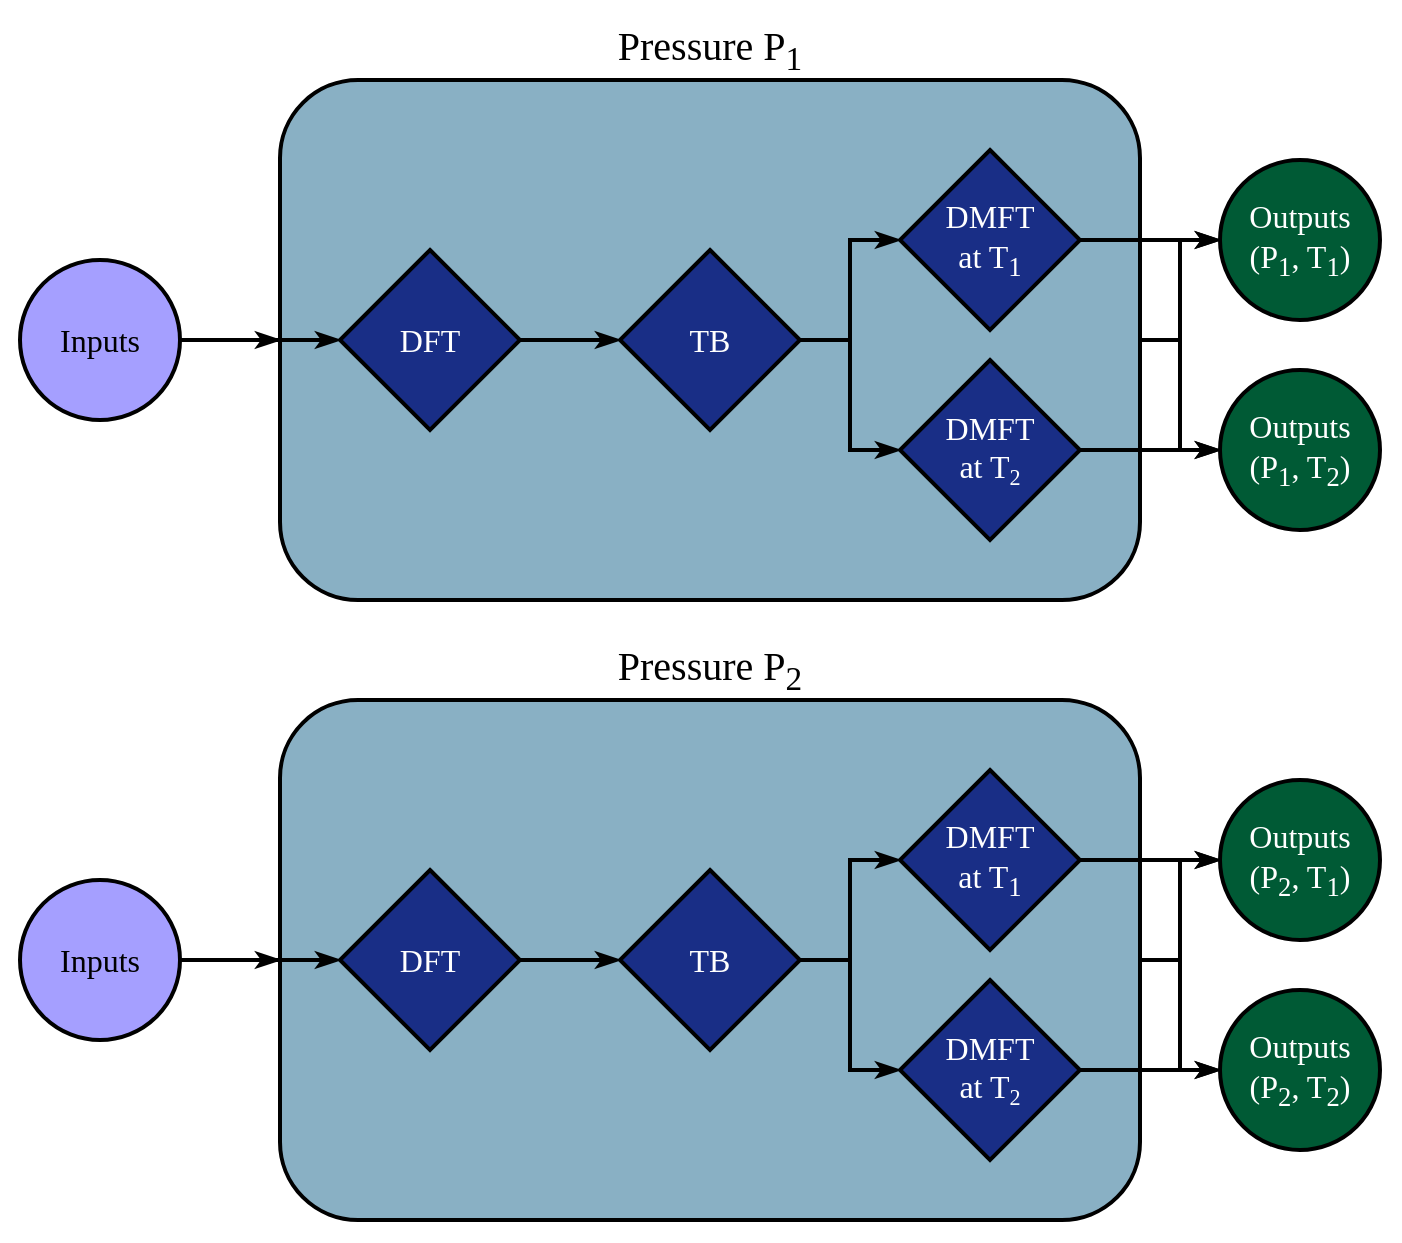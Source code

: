 <mxfile version="24.5.3" type="device">
  <diagram name="Page-1" id="vUJvHMVq9Ax0yadY_CV4">
    <mxGraphModel dx="3284" dy="1923" grid="1" gridSize="10" guides="1" tooltips="1" connect="1" arrows="1" fold="1" page="1" pageScale="1" pageWidth="850" pageHeight="1100" math="0" shadow="0">
      <root>
        <mxCell id="0" />
        <mxCell id="1" parent="0" />
        <mxCell id="dMwncB3rOMwtxvETH3Yq-2" value="" style="rounded=0;whiteSpace=wrap;html=1;strokeColor=none;" vertex="1" parent="1">
          <mxGeometry x="40" y="10" width="700" height="620" as="geometry" />
        </mxCell>
        <mxCell id="tGnv5lgjR0wcV_9iN31t-25" style="edgeStyle=orthogonalEdgeStyle;rounded=0;orthogonalLoop=1;jettySize=auto;html=1;strokeWidth=2;endArrow=classicThin;endFill=1;" parent="1" source="tGnv5lgjR0wcV_9iN31t-9" target="tGnv5lgjR0wcV_9iN31t-8" edge="1">
          <mxGeometry relative="1" as="geometry" />
        </mxCell>
        <mxCell id="tGnv5lgjR0wcV_9iN31t-26" style="edgeStyle=orthogonalEdgeStyle;rounded=0;orthogonalLoop=1;jettySize=auto;html=1;strokeWidth=2;endArrow=classicThin;endFill=1;" parent="1" source="tGnv5lgjR0wcV_9iN31t-9" target="tGnv5lgjR0wcV_9iN31t-7" edge="1">
          <mxGeometry relative="1" as="geometry" />
        </mxCell>
        <mxCell id="tGnv5lgjR0wcV_9iN31t-9" value="&lt;p style=&quot;line-height: 120%; padding-right: 0px; padding-top: 0px; padding-bottom: 0px; margin-top: -300px; margin-right: 0px; font-size: 20px;&quot;&gt;&lt;font style=&quot;font-size: 20px;&quot; face=&quot;Titillium Web&quot;&gt;Pressure P&lt;sub&gt;1&lt;/sub&gt;&lt;/font&gt;&lt;/p&gt;" style="rounded=1;whiteSpace=wrap;html=1;strokeWidth=2;align=center;fillColor=#89B0C4;" parent="1" vertex="1">
          <mxGeometry x="180" y="50" width="430" height="260" as="geometry" />
        </mxCell>
        <mxCell id="tGnv5lgjR0wcV_9iN31t-18" style="edgeStyle=orthogonalEdgeStyle;rounded=0;orthogonalLoop=1;jettySize=auto;html=1;strokeWidth=2;endArrow=classicThin;endFill=1;" parent="1" source="tGnv5lgjR0wcV_9iN31t-1" target="tGnv5lgjR0wcV_9iN31t-9" edge="1">
          <mxGeometry relative="1" as="geometry" />
        </mxCell>
        <mxCell id="tGnv5lgjR0wcV_9iN31t-19" style="edgeStyle=orthogonalEdgeStyle;rounded=0;orthogonalLoop=1;jettySize=auto;html=1;strokeWidth=2;endArrow=classicThin;endFill=1;" parent="1" source="tGnv5lgjR0wcV_9iN31t-1" target="tGnv5lgjR0wcV_9iN31t-3" edge="1">
          <mxGeometry relative="1" as="geometry" />
        </mxCell>
        <mxCell id="tGnv5lgjR0wcV_9iN31t-1" value="&lt;font face=&quot;Titillium Web&quot; style=&quot;font-size: 16px;&quot;&gt;Inputs&lt;/font&gt;" style="ellipse;whiteSpace=wrap;html=1;aspect=fixed;strokeWidth=2;fillColor=#A59FFF;" parent="1" vertex="1">
          <mxGeometry x="50" y="140" width="80" height="80" as="geometry" />
        </mxCell>
        <mxCell id="tGnv5lgjR0wcV_9iN31t-20" style="edgeStyle=orthogonalEdgeStyle;rounded=0;orthogonalLoop=1;jettySize=auto;html=1;endArrow=classicThin;endFill=1;strokeWidth=2;" parent="1" source="tGnv5lgjR0wcV_9iN31t-3" target="tGnv5lgjR0wcV_9iN31t-4" edge="1">
          <mxGeometry relative="1" as="geometry" />
        </mxCell>
        <mxCell id="tGnv5lgjR0wcV_9iN31t-3" value="&lt;font color=&quot;#ffffff&quot; face=&quot;Titillium Web&quot; style=&quot;font-size: 16px;&quot;&gt;DFT&lt;/font&gt;" style="rhombus;whiteSpace=wrap;html=1;strokeWidth=2;fillColor=#192E86;" parent="1" vertex="1">
          <mxGeometry x="210" y="135" width="90" height="90" as="geometry" />
        </mxCell>
        <mxCell id="tGnv5lgjR0wcV_9iN31t-21" style="edgeStyle=orthogonalEdgeStyle;rounded=0;orthogonalLoop=1;jettySize=auto;html=1;strokeWidth=2;endArrow=classicThin;endFill=1;" parent="1" source="tGnv5lgjR0wcV_9iN31t-4" target="tGnv5lgjR0wcV_9iN31t-5" edge="1">
          <mxGeometry relative="1" as="geometry" />
        </mxCell>
        <mxCell id="tGnv5lgjR0wcV_9iN31t-22" style="edgeStyle=orthogonalEdgeStyle;rounded=0;orthogonalLoop=1;jettySize=auto;html=1;strokeWidth=2;endArrow=classicThin;endFill=1;" parent="1" source="tGnv5lgjR0wcV_9iN31t-4" target="tGnv5lgjR0wcV_9iN31t-6" edge="1">
          <mxGeometry relative="1" as="geometry" />
        </mxCell>
        <mxCell id="tGnv5lgjR0wcV_9iN31t-4" value="&lt;font color=&quot;#ffffff&quot; face=&quot;Titillium Web&quot; style=&quot;font-size: 16px;&quot;&gt;TB&lt;/font&gt;" style="rhombus;whiteSpace=wrap;html=1;strokeWidth=2;fillColor=#192E86;" parent="1" vertex="1">
          <mxGeometry x="350" y="135" width="90" height="90" as="geometry" />
        </mxCell>
        <mxCell id="tGnv5lgjR0wcV_9iN31t-23" style="edgeStyle=orthogonalEdgeStyle;rounded=0;orthogonalLoop=1;jettySize=auto;html=1;strokeWidth=2;endArrow=classicThin;endFill=1;" parent="1" source="tGnv5lgjR0wcV_9iN31t-5" target="tGnv5lgjR0wcV_9iN31t-7" edge="1">
          <mxGeometry relative="1" as="geometry" />
        </mxCell>
        <mxCell id="tGnv5lgjR0wcV_9iN31t-5" value="&lt;font color=&quot;#ffffff&quot; face=&quot;Titillium Web&quot; style=&quot;font-size: 16px;&quot;&gt;DMFT&lt;/font&gt;&lt;div&gt;&lt;font color=&quot;#ffffff&quot; face=&quot;Titillium Web&quot;&gt;&lt;span style=&quot;font-size: 16px;&quot;&gt;at T&lt;sub&gt;1&lt;/sub&gt;&lt;/span&gt;&lt;/font&gt;&lt;/div&gt;" style="rhombus;whiteSpace=wrap;html=1;strokeWidth=2;fillColor=#192E86;" parent="1" vertex="1">
          <mxGeometry x="490" y="85" width="90" height="90" as="geometry" />
        </mxCell>
        <mxCell id="tGnv5lgjR0wcV_9iN31t-24" style="edgeStyle=orthogonalEdgeStyle;rounded=0;orthogonalLoop=1;jettySize=auto;html=1;endArrow=classicThin;endFill=1;strokeWidth=2;" parent="1" source="tGnv5lgjR0wcV_9iN31t-6" target="tGnv5lgjR0wcV_9iN31t-8" edge="1">
          <mxGeometry relative="1" as="geometry" />
        </mxCell>
        <mxCell id="tGnv5lgjR0wcV_9iN31t-6" value="&lt;font color=&quot;#ffffff&quot; face=&quot;Titillium Web&quot; style=&quot;font-size: 16px;&quot;&gt;DMFT&lt;/font&gt;&lt;div&gt;&lt;font color=&quot;#ffffff&quot; face=&quot;Titillium Web&quot;&gt;&lt;span style=&quot;font-size: 16px;&quot;&gt;at T&lt;/span&gt;&lt;span style=&quot;font-size: 13.333px;&quot;&gt;&lt;sub&gt;2&lt;/sub&gt;&lt;/span&gt;&lt;/font&gt;&lt;/div&gt;" style="rhombus;whiteSpace=wrap;html=1;strokeWidth=2;fillColor=#192E86;" parent="1" vertex="1">
          <mxGeometry x="490" y="190" width="90" height="90" as="geometry" />
        </mxCell>
        <mxCell id="tGnv5lgjR0wcV_9iN31t-7" value="&lt;font color=&quot;#ffffff&quot; face=&quot;Titillium Web&quot; style=&quot;font-size: 16px;&quot;&gt;Outputs&lt;/font&gt;&lt;div&gt;&lt;font color=&quot;#ffffff&quot;&gt;&lt;font face=&quot;Titillium Web&quot; style=&quot;font-size: 16px;&quot;&gt;(P&lt;sub&gt;1&lt;/sub&gt;&lt;/font&gt;&lt;span style=&quot;font-size: 16px; font-family: &amp;quot;Titillium Web&amp;quot;; background-color: initial;&quot;&gt;, T&lt;sub&gt;1&lt;/sub&gt;)&lt;/span&gt;&lt;/font&gt;&lt;/div&gt;" style="ellipse;whiteSpace=wrap;html=1;aspect=fixed;strokeWidth=2;fillColor=#005A35;" parent="1" vertex="1">
          <mxGeometry x="650" y="90" width="80" height="80" as="geometry" />
        </mxCell>
        <mxCell id="tGnv5lgjR0wcV_9iN31t-8" value="&lt;font color=&quot;#ffffff&quot; face=&quot;Titillium Web&quot; style=&quot;font-size: 16px;&quot;&gt;Outputs&lt;/font&gt;&lt;div&gt;&lt;font color=&quot;#ffffff&quot;&gt;&lt;font face=&quot;Titillium Web&quot; style=&quot;font-size: 16px;&quot;&gt;(P&lt;sub&gt;1&lt;/sub&gt;&lt;/font&gt;&lt;span style=&quot;font-size: 16px; font-family: &amp;quot;Titillium Web&amp;quot;; background-color: initial;&quot;&gt;, T&lt;sub&gt;2&lt;/sub&gt;)&lt;/span&gt;&lt;/font&gt;&lt;/div&gt;" style="ellipse;whiteSpace=wrap;html=1;aspect=fixed;strokeWidth=2;fillColor=#005A35;" parent="1" vertex="1">
          <mxGeometry x="650" y="195" width="80" height="80" as="geometry" />
        </mxCell>
        <mxCell id="tGnv5lgjR0wcV_9iN31t-27" style="edgeStyle=orthogonalEdgeStyle;rounded=0;orthogonalLoop=1;jettySize=auto;html=1;strokeWidth=2;endArrow=classicThin;endFill=1;" parent="1" source="tGnv5lgjR0wcV_9iN31t-29" target="tGnv5lgjR0wcV_9iN31t-43" edge="1">
          <mxGeometry relative="1" as="geometry" />
        </mxCell>
        <mxCell id="tGnv5lgjR0wcV_9iN31t-28" style="edgeStyle=orthogonalEdgeStyle;rounded=0;orthogonalLoop=1;jettySize=auto;html=1;strokeWidth=2;endArrow=classicThin;endFill=1;" parent="1" source="tGnv5lgjR0wcV_9iN31t-29" target="tGnv5lgjR0wcV_9iN31t-42" edge="1">
          <mxGeometry relative="1" as="geometry" />
        </mxCell>
        <mxCell id="tGnv5lgjR0wcV_9iN31t-29" value="&lt;p style=&quot;line-height: 120%; padding-right: 0px; padding-top: 0px; padding-bottom: 0px; margin-top: -300px; margin-right: 0px; font-size: 20px;&quot;&gt;&lt;font style=&quot;font-size: 20px;&quot; face=&quot;Titillium Web&quot;&gt;Pressure P&lt;sub&gt;2&lt;/sub&gt;&lt;/font&gt;&lt;/p&gt;" style="rounded=1;whiteSpace=wrap;html=1;strokeWidth=2;align=center;fillColor=#89B0C4;" parent="1" vertex="1">
          <mxGeometry x="180" y="360" width="430" height="260" as="geometry" />
        </mxCell>
        <mxCell id="tGnv5lgjR0wcV_9iN31t-30" style="edgeStyle=orthogonalEdgeStyle;rounded=0;orthogonalLoop=1;jettySize=auto;html=1;strokeWidth=2;endArrow=classicThin;endFill=1;" parent="1" source="tGnv5lgjR0wcV_9iN31t-32" target="tGnv5lgjR0wcV_9iN31t-29" edge="1">
          <mxGeometry relative="1" as="geometry" />
        </mxCell>
        <mxCell id="tGnv5lgjR0wcV_9iN31t-31" style="edgeStyle=orthogonalEdgeStyle;rounded=0;orthogonalLoop=1;jettySize=auto;html=1;strokeWidth=2;endArrow=classicThin;endFill=1;" parent="1" source="tGnv5lgjR0wcV_9iN31t-32" target="tGnv5lgjR0wcV_9iN31t-34" edge="1">
          <mxGeometry relative="1" as="geometry" />
        </mxCell>
        <mxCell id="tGnv5lgjR0wcV_9iN31t-32" value="&lt;font face=&quot;Titillium Web&quot; style=&quot;font-size: 16px;&quot;&gt;Inputs&lt;/font&gt;" style="ellipse;whiteSpace=wrap;html=1;aspect=fixed;strokeWidth=2;fillColor=#A59FFF;" parent="1" vertex="1">
          <mxGeometry x="50" y="450" width="80" height="80" as="geometry" />
        </mxCell>
        <mxCell id="tGnv5lgjR0wcV_9iN31t-33" style="edgeStyle=orthogonalEdgeStyle;rounded=0;orthogonalLoop=1;jettySize=auto;html=1;endArrow=classicThin;endFill=1;strokeWidth=2;" parent="1" source="tGnv5lgjR0wcV_9iN31t-34" target="tGnv5lgjR0wcV_9iN31t-37" edge="1">
          <mxGeometry relative="1" as="geometry" />
        </mxCell>
        <mxCell id="tGnv5lgjR0wcV_9iN31t-34" value="&lt;font color=&quot;#ffffff&quot; face=&quot;Titillium Web&quot; style=&quot;font-size: 16px;&quot;&gt;DFT&lt;/font&gt;" style="rhombus;whiteSpace=wrap;html=1;strokeWidth=2;fillColor=#192E86;" parent="1" vertex="1">
          <mxGeometry x="210" y="445" width="90" height="90" as="geometry" />
        </mxCell>
        <mxCell id="tGnv5lgjR0wcV_9iN31t-35" style="edgeStyle=orthogonalEdgeStyle;rounded=0;orthogonalLoop=1;jettySize=auto;html=1;strokeWidth=2;endArrow=classicThin;endFill=1;" parent="1" source="tGnv5lgjR0wcV_9iN31t-37" target="tGnv5lgjR0wcV_9iN31t-39" edge="1">
          <mxGeometry relative="1" as="geometry" />
        </mxCell>
        <mxCell id="tGnv5lgjR0wcV_9iN31t-36" style="edgeStyle=orthogonalEdgeStyle;rounded=0;orthogonalLoop=1;jettySize=auto;html=1;strokeWidth=2;endArrow=classicThin;endFill=1;" parent="1" source="tGnv5lgjR0wcV_9iN31t-37" target="tGnv5lgjR0wcV_9iN31t-41" edge="1">
          <mxGeometry relative="1" as="geometry" />
        </mxCell>
        <mxCell id="tGnv5lgjR0wcV_9iN31t-37" value="&lt;font color=&quot;#ffffff&quot; face=&quot;Titillium Web&quot; style=&quot;font-size: 16px;&quot;&gt;TB&lt;/font&gt;" style="rhombus;whiteSpace=wrap;html=1;strokeWidth=2;fillColor=#192E86;" parent="1" vertex="1">
          <mxGeometry x="350" y="445" width="90" height="90" as="geometry" />
        </mxCell>
        <mxCell id="tGnv5lgjR0wcV_9iN31t-38" style="edgeStyle=orthogonalEdgeStyle;rounded=0;orthogonalLoop=1;jettySize=auto;html=1;strokeWidth=2;endArrow=classicThin;endFill=1;" parent="1" source="tGnv5lgjR0wcV_9iN31t-39" target="tGnv5lgjR0wcV_9iN31t-42" edge="1">
          <mxGeometry relative="1" as="geometry" />
        </mxCell>
        <mxCell id="tGnv5lgjR0wcV_9iN31t-39" value="&lt;font color=&quot;#ffffff&quot; face=&quot;Titillium Web&quot; style=&quot;font-size: 16px;&quot;&gt;DMFT&lt;/font&gt;&lt;div&gt;&lt;font color=&quot;#ffffff&quot; face=&quot;Titillium Web&quot;&gt;&lt;span style=&quot;font-size: 16px;&quot;&gt;at T&lt;sub&gt;1&lt;/sub&gt;&lt;/span&gt;&lt;/font&gt;&lt;/div&gt;" style="rhombus;whiteSpace=wrap;html=1;strokeWidth=2;fillColor=#192E86;" parent="1" vertex="1">
          <mxGeometry x="490" y="395" width="90" height="90" as="geometry" />
        </mxCell>
        <mxCell id="tGnv5lgjR0wcV_9iN31t-40" style="edgeStyle=orthogonalEdgeStyle;rounded=0;orthogonalLoop=1;jettySize=auto;html=1;endArrow=classicThin;endFill=1;strokeWidth=2;" parent="1" source="tGnv5lgjR0wcV_9iN31t-41" target="tGnv5lgjR0wcV_9iN31t-43" edge="1">
          <mxGeometry relative="1" as="geometry" />
        </mxCell>
        <mxCell id="tGnv5lgjR0wcV_9iN31t-41" value="&lt;font color=&quot;#ffffff&quot; face=&quot;Titillium Web&quot; style=&quot;font-size: 16px;&quot;&gt;DMFT&lt;/font&gt;&lt;div&gt;&lt;font color=&quot;#ffffff&quot; face=&quot;Titillium Web&quot;&gt;&lt;span style=&quot;font-size: 16px;&quot;&gt;at T&lt;/span&gt;&lt;span style=&quot;font-size: 13.333px;&quot;&gt;&lt;sub&gt;2&lt;/sub&gt;&lt;/span&gt;&lt;/font&gt;&lt;/div&gt;" style="rhombus;whiteSpace=wrap;html=1;strokeWidth=2;fillColor=#192E86;" parent="1" vertex="1">
          <mxGeometry x="490" y="500" width="90" height="90" as="geometry" />
        </mxCell>
        <mxCell id="tGnv5lgjR0wcV_9iN31t-42" value="&lt;font color=&quot;#ffffff&quot; face=&quot;Titillium Web&quot; style=&quot;font-size: 16px;&quot;&gt;Outputs&lt;/font&gt;&lt;div&gt;&lt;font color=&quot;#ffffff&quot;&gt;&lt;font face=&quot;Titillium Web&quot; style=&quot;font-size: 16px;&quot;&gt;(P&lt;sub&gt;2&lt;/sub&gt;&lt;/font&gt;&lt;span style=&quot;font-size: 16px; font-family: &amp;quot;Titillium Web&amp;quot;; background-color: initial;&quot;&gt;, T&lt;sub&gt;1&lt;/sub&gt;)&lt;/span&gt;&lt;/font&gt;&lt;/div&gt;" style="ellipse;whiteSpace=wrap;html=1;aspect=fixed;strokeWidth=2;fillColor=#005A35;" parent="1" vertex="1">
          <mxGeometry x="650" y="400" width="80" height="80" as="geometry" />
        </mxCell>
        <mxCell id="tGnv5lgjR0wcV_9iN31t-43" value="&lt;font color=&quot;#ffffff&quot; face=&quot;Titillium Web&quot; style=&quot;font-size: 16px;&quot;&gt;Outputs&lt;/font&gt;&lt;div&gt;&lt;font color=&quot;#ffffff&quot;&gt;&lt;font face=&quot;Titillium Web&quot; style=&quot;font-size: 16px;&quot;&gt;(P&lt;sub&gt;2&lt;/sub&gt;&lt;/font&gt;&lt;span style=&quot;font-size: 16px; font-family: &amp;quot;Titillium Web&amp;quot;; background-color: initial;&quot;&gt;, T&lt;sub&gt;2&lt;/sub&gt;)&lt;/span&gt;&lt;/font&gt;&lt;/div&gt;" style="ellipse;whiteSpace=wrap;html=1;aspect=fixed;strokeWidth=2;fillColor=#005A35;" parent="1" vertex="1">
          <mxGeometry x="650" y="505" width="80" height="80" as="geometry" />
        </mxCell>
      </root>
    </mxGraphModel>
  </diagram>
</mxfile>
